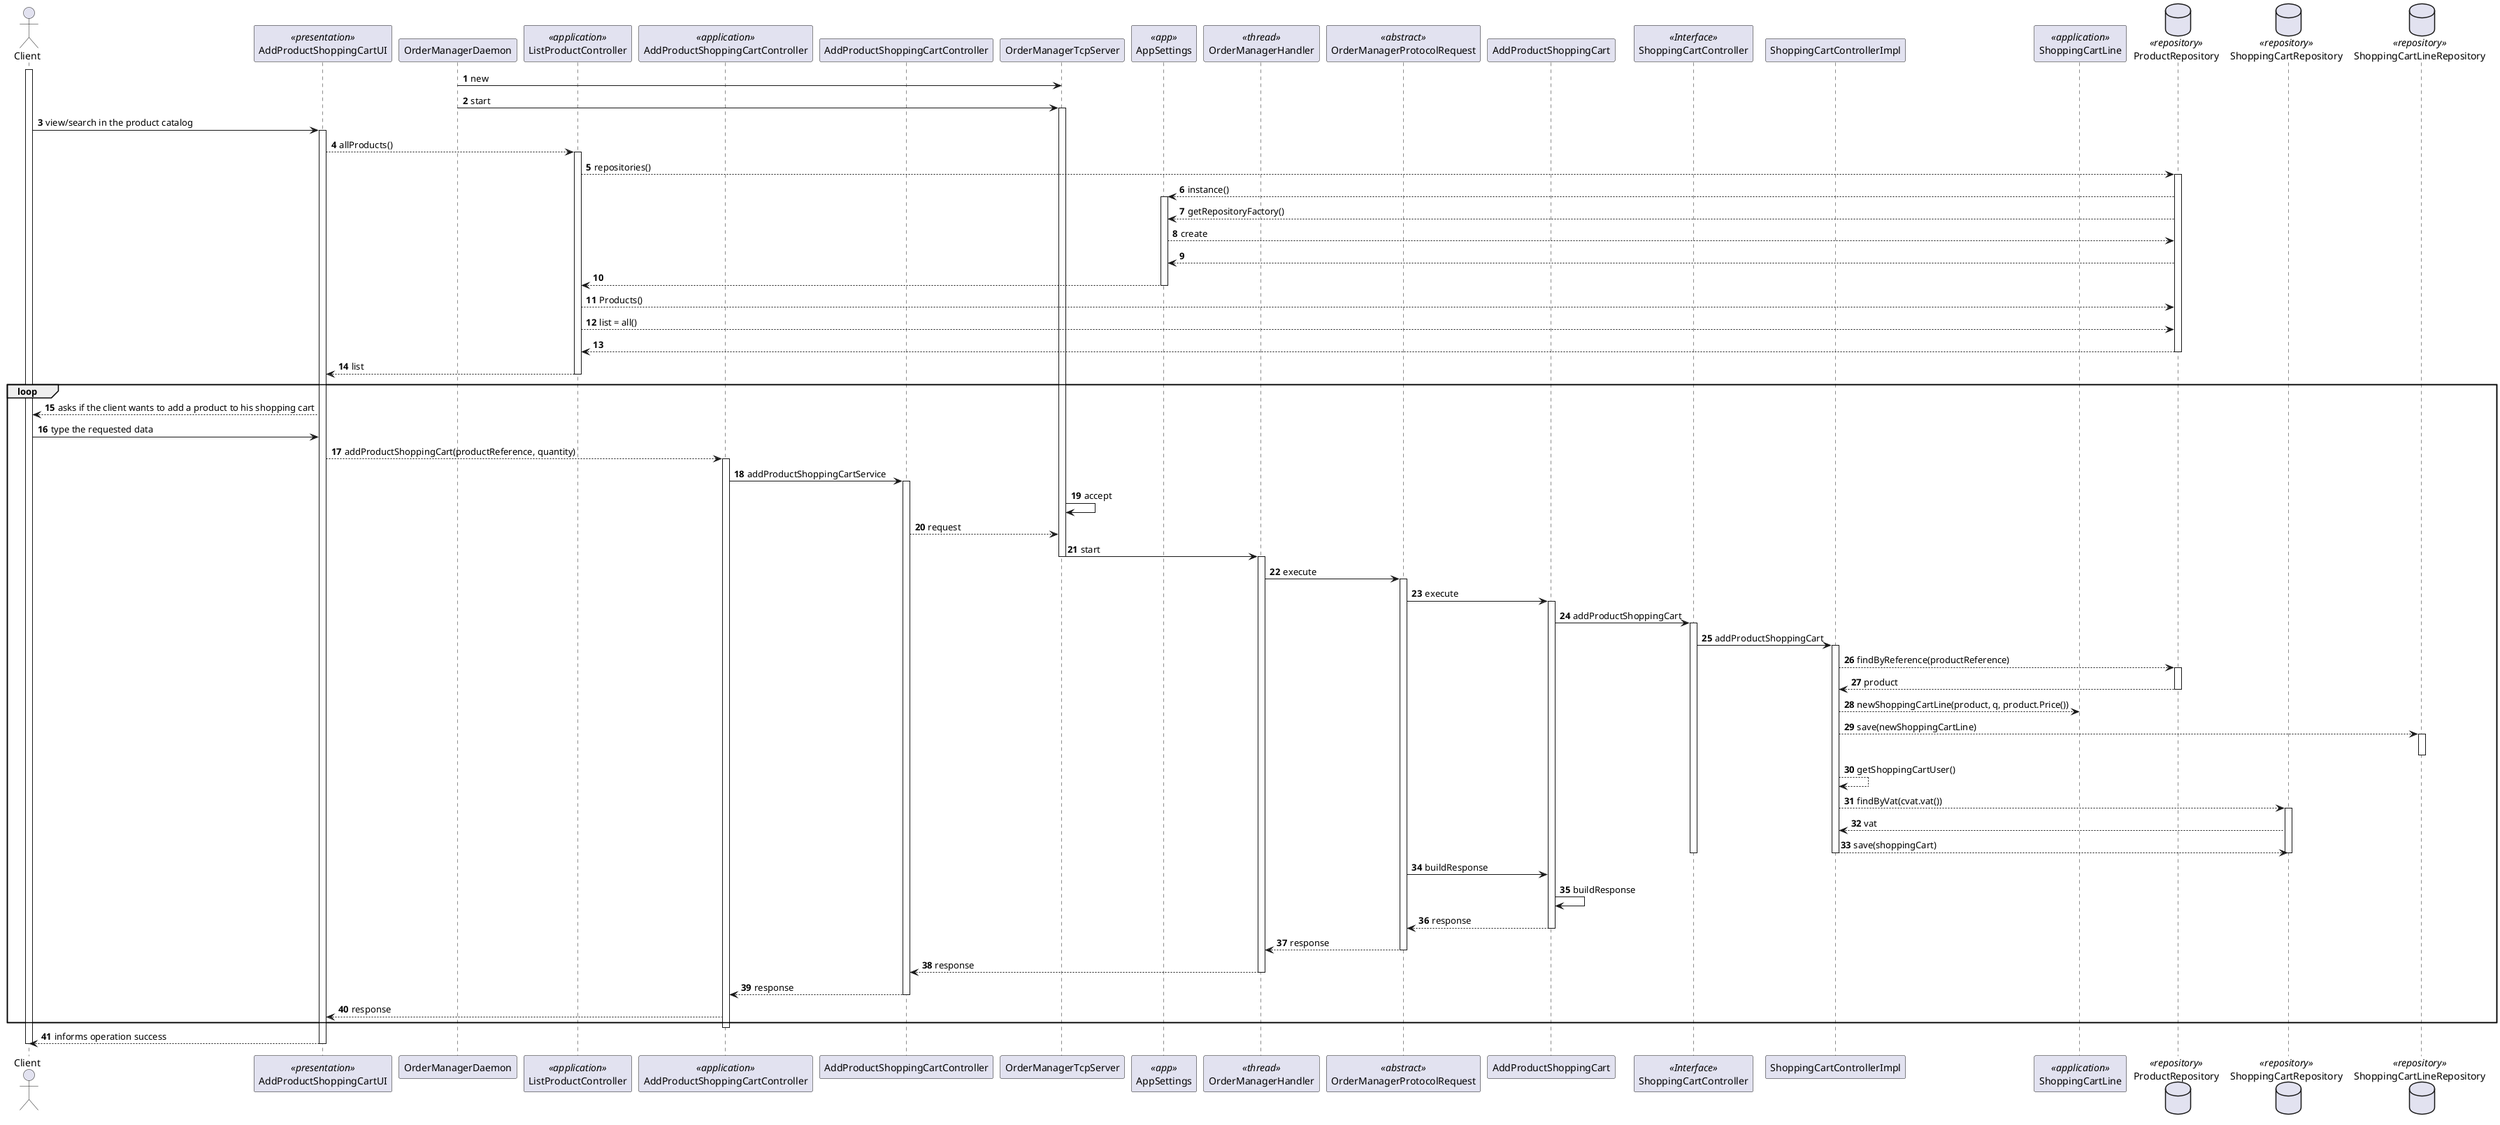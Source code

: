 @startuml
autonumber
actor "Client" as SC
participant "//<<presentation>>//\nAddProductShoppingCartUI" as UI
participant "OrderManagerDaemon" as omd
participant "//<<application>>//\nListProductController" as cc1
participant "//<<application>>//\nAddProductShoppingCartController" as cc2



participant "AddProductShoppingCartController" as service
participant "OrderManagerTcpServer" as omServer


participant "//<<app>>//\nAppSettings" as app

participant "//<<thread>>//\nOrderManagerHandler" as thread
participant "//<<abstract>>//\nOrderManagerProtocolRequest" as request
participant "AddProductShoppingCart" as absImpl
participant "//<<Interface>>//\nShoppingCartController" as cInterface
participant "ShoppingCartControllerImpl" as cImpls

participant "//<<application>>//\nShoppingCartLine" as scl
database "//<<repository>>//\nProductRepository" as db
database "//<<repository>>//\nShoppingCartRepository" as db2
database "//<<repository>>//\nShoppingCartLineRepository" as db3


activate SC
omd->omServer: new

omd->omServer: start
activate omServer






SC -> UI : view/search in the product catalog
activate UI



UI-->cc1: allProducts()

activate cc1

cc1-->db: repositories()

activate db

db-->app: instance()

activate app

db-->app: getRepositoryFactory()

app-->db: create

db-->app

app-->cc1

deactivate app

cc1-->db: Products()

cc1-->db: list = all()

db-->cc1

deactivate db

cc1-->UI: list

deactivate cc1




loop
UI --> SC : asks if the client wants to add a product to his shopping cart

SC -> UI : type the requested data


UI--> cc2: addProductShoppingCart(productReference, quantity)

activate cc2

cc2 -> service: addProductShoppingCartService

activate service

omServer->omServer: accept

service-->omServer: request

omServer->thread:start
deactivate omServer
activate thread

thread -> request: execute
activate request

request->absImpl:execute
activate absImpl

absImpl->cInterface: addProductShoppingCart

activate cInterface

cInterface->cImpls: addProductShoppingCart

activate cImpls

cImpls--> db: findByReference(productReference)

activate db

db-->cImpls: product

deactivate db

cImpls--> scl: newShoppingCartLine(product, q, product.Price())

cImpls --> db3: save(newShoppingCartLine)

activate db3

deactivate db3

cImpls --> cImpls: getShoppingCartUser()

cImpls --> db2: findByVat(cvat.vat())

activate db2

db2 --> cImpls: vat

cImpls --> db2: save(shoppingCart)


deactivate db2


deactivate cImpls


deactivate cInterface

request->absImpl: buildResponse

absImpl->absImpl:buildResponse

absImpl-->request:response

deactivate absImpl

request-->thread: response
deactivate request
thread -->service: response
deactivate thread

service-->cc2 : response
deactivate service







cc2-->UI : response

end
deactivate cc2
UI --> SC : informs operation success
deactivate UI

deactivate SC
@enduml